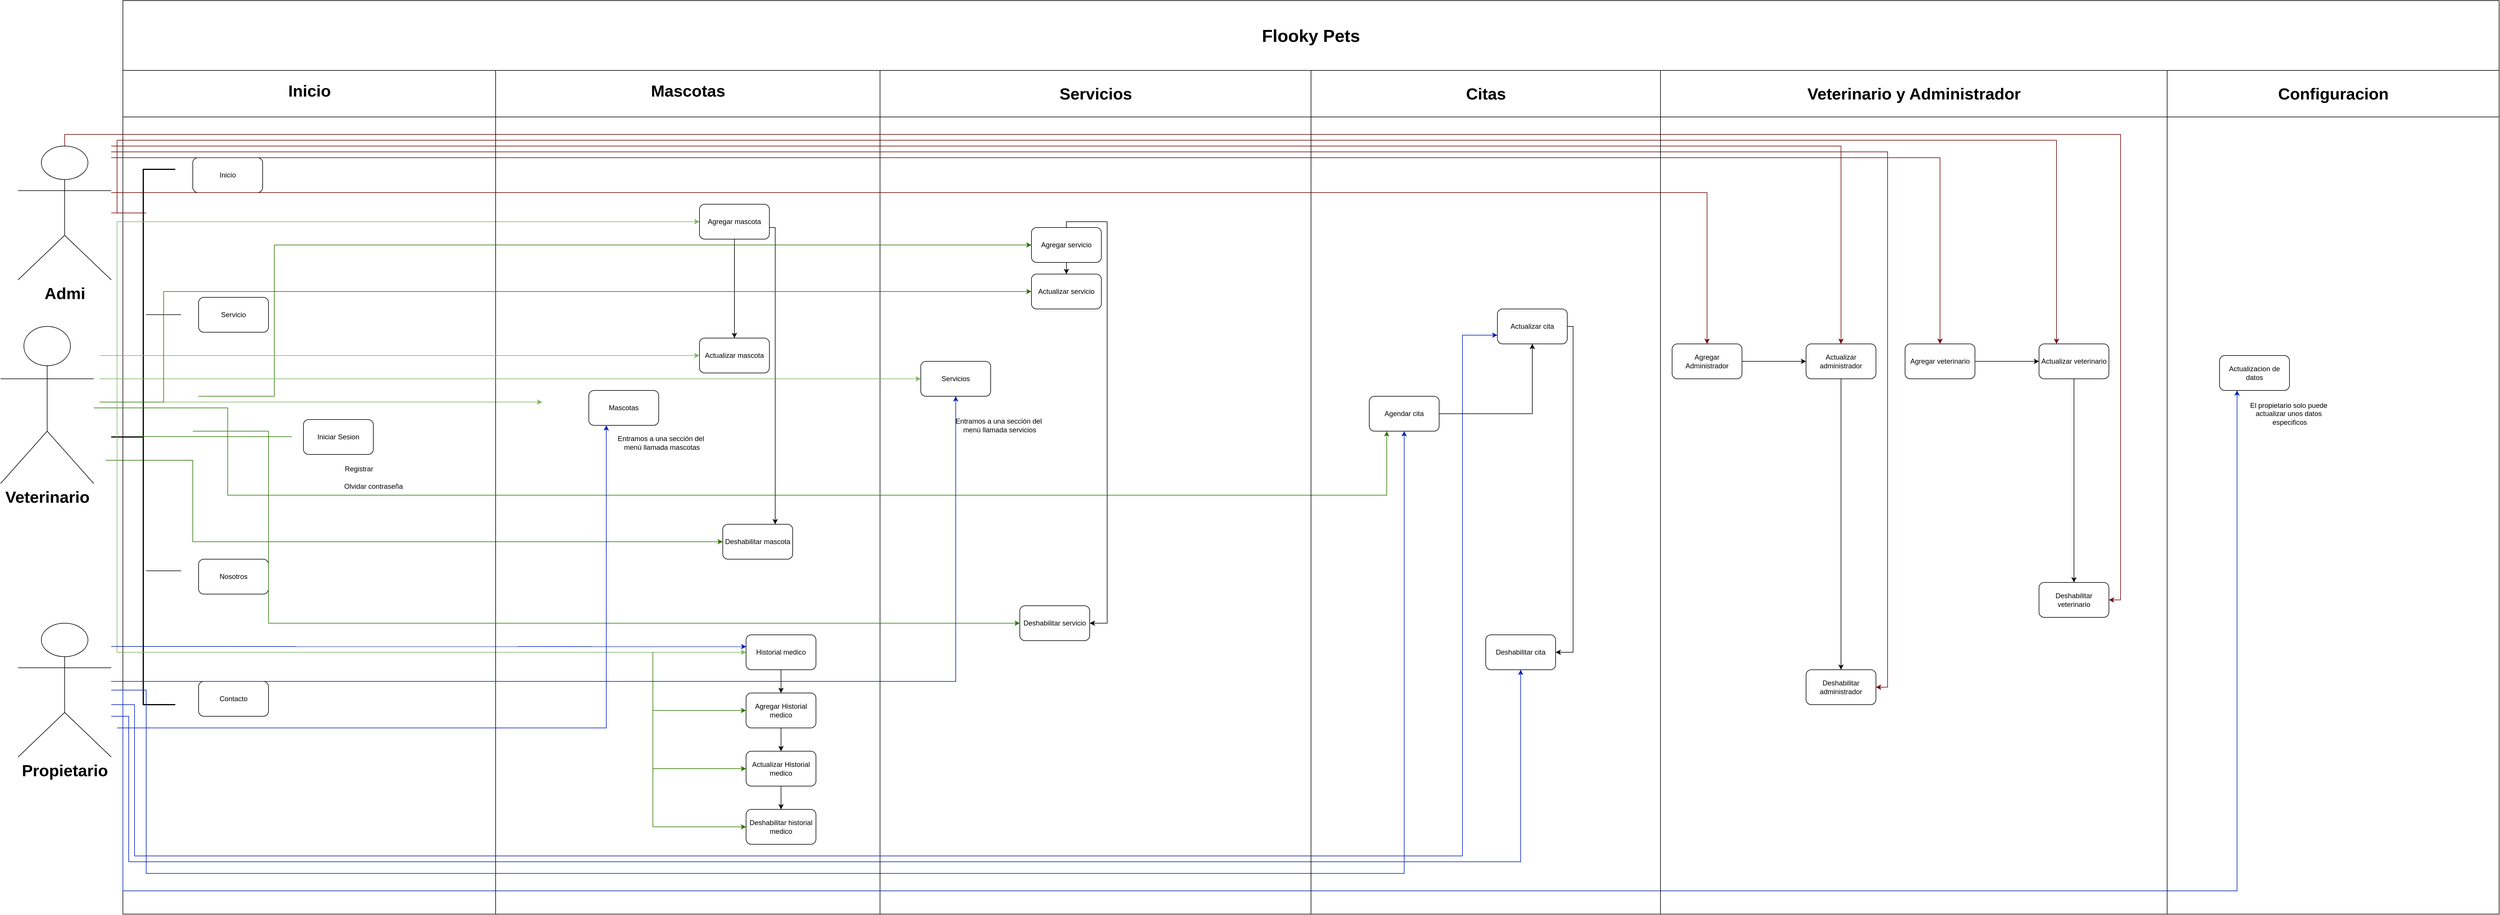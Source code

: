 <mxfile version="27.1.6">
  <diagram name="Página-1" id="NNWvZ4oggBIMChuUHBzH">
    <mxGraphModel dx="872" dy="2039" grid="1" gridSize="10" guides="1" tooltips="1" connect="1" arrows="1" fold="1" page="1" pageScale="1" pageWidth="1200" pageHeight="1600" math="0" shadow="0">
      <root>
        <mxCell id="0" />
        <mxCell id="1" parent="0" />
        <mxCell id="VYU7v_phaBW_iBIL2m6B-1" value="Pool" style="swimlane;childLayout=stackLayout;resizeParent=1;resizeParentMax=0;startSize=60;html=1;" parent="1" vertex="1">
          <mxGeometry x="240" width="1300" height="1520" as="geometry" />
        </mxCell>
        <mxCell id="IKzDBhC44jdNEWaVhKPq-48" value="" style="endArrow=classic;html=1;rounded=0;entryX=0;entryY=0.5;entryDx=0;entryDy=0;fillColor=#60a917;strokeColor=#2D7600;" parent="VYU7v_phaBW_iBIL2m6B-1" target="IKzDBhC44jdNEWaVhKPq-35" edge="1">
          <mxGeometry width="50" height="50" relative="1" as="geometry">
            <mxPoint x="-30" y="740" as="sourcePoint" />
            <mxPoint x="40" y="650" as="targetPoint" />
            <Array as="points">
              <mxPoint x="120" y="740" />
              <mxPoint x="120" y="880" />
            </Array>
          </mxGeometry>
        </mxCell>
        <mxCell id="VYU7v_phaBW_iBIL2m6B-2" value="&lt;font style=&quot;font-size: 28px;&quot;&gt;Inicio&lt;/font&gt;" style="swimlane;startSize=90;html=1;" parent="VYU7v_phaBW_iBIL2m6B-1" vertex="1">
          <mxGeometry y="60" width="640" height="1460" as="geometry" />
        </mxCell>
        <mxCell id="IKzDBhC44jdNEWaVhKPq-8" value="Inicio" style="rounded=1;whiteSpace=wrap;html=1;" parent="VYU7v_phaBW_iBIL2m6B-2" vertex="1">
          <mxGeometry x="120" y="160" width="120" height="60" as="geometry" />
        </mxCell>
        <mxCell id="IKzDBhC44jdNEWaVhKPq-9" value="Servicio" style="rounded=1;whiteSpace=wrap;html=1;" parent="VYU7v_phaBW_iBIL2m6B-2" vertex="1">
          <mxGeometry x="130" y="400" width="120" height="60" as="geometry" />
        </mxCell>
        <mxCell id="IKzDBhC44jdNEWaVhKPq-10" value="Nosotros" style="rounded=1;whiteSpace=wrap;html=1;" parent="VYU7v_phaBW_iBIL2m6B-2" vertex="1">
          <mxGeometry x="130" y="850" width="120" height="60" as="geometry" />
        </mxCell>
        <mxCell id="IKzDBhC44jdNEWaVhKPq-11" value="Contacto" style="rounded=1;whiteSpace=wrap;html=1;" parent="VYU7v_phaBW_iBIL2m6B-2" vertex="1">
          <mxGeometry x="130" y="1060" width="120" height="60" as="geometry" />
        </mxCell>
        <mxCell id="IKzDBhC44jdNEWaVhKPq-12" value="Iniciar Sesion" style="rounded=1;whiteSpace=wrap;html=1;" parent="VYU7v_phaBW_iBIL2m6B-2" vertex="1">
          <mxGeometry x="310" y="610" width="120" height="60" as="geometry" />
        </mxCell>
        <mxCell id="IKzDBhC44jdNEWaVhKPq-19" value="Olvidar contraseña" style="text;html=1;align=center;verticalAlign=middle;resizable=0;points=[];autosize=1;strokeColor=none;fillColor=none;" parent="VYU7v_phaBW_iBIL2m6B-2" vertex="1">
          <mxGeometry x="370" y="710" width="120" height="30" as="geometry" />
        </mxCell>
        <mxCell id="IKzDBhC44jdNEWaVhKPq-18" value="Registrar" style="text;html=1;align=center;verticalAlign=middle;resizable=0;points=[];autosize=1;strokeColor=none;fillColor=none;" parent="VYU7v_phaBW_iBIL2m6B-2" vertex="1">
          <mxGeometry x="370" y="680" width="70" height="30" as="geometry" />
        </mxCell>
        <mxCell id="IKzDBhC44jdNEWaVhKPq-27" value="" style="strokeWidth=2;html=1;shape=mxgraph.flowchart.annotation_2;align=left;labelPosition=right;pointerEvents=1;" parent="VYU7v_phaBW_iBIL2m6B-2" vertex="1">
          <mxGeometry x="-20" y="180" width="110" height="920" as="geometry" />
        </mxCell>
        <mxCell id="IKzDBhC44jdNEWaVhKPq-29" value="" style="endArrow=none;html=1;rounded=0;fillColor=#0050ef;strokeColor=#001DBC;" parent="VYU7v_phaBW_iBIL2m6B-2" edge="1">
          <mxGeometry width="50" height="50" relative="1" as="geometry">
            <mxPoint x="-20" y="1060" as="sourcePoint" />
            <mxPoint x="40" y="1060" as="targetPoint" />
          </mxGeometry>
        </mxCell>
        <mxCell id="IKzDBhC44jdNEWaVhKPq-30" value="" style="endArrow=none;html=1;rounded=0;" parent="VYU7v_phaBW_iBIL2m6B-2" edge="1">
          <mxGeometry width="50" height="50" relative="1" as="geometry">
            <mxPoint x="40" y="870" as="sourcePoint" />
            <mxPoint x="100" y="870" as="targetPoint" />
          </mxGeometry>
        </mxCell>
        <mxCell id="IKzDBhC44jdNEWaVhKPq-31" value="" style="endArrow=none;html=1;rounded=0;fillColor=#60a917;strokeColor=#2D7600;" parent="VYU7v_phaBW_iBIL2m6B-2" edge="1">
          <mxGeometry width="50" height="50" relative="1" as="geometry">
            <mxPoint x="30" y="639.17" as="sourcePoint" />
            <mxPoint x="290" y="639.47" as="targetPoint" />
          </mxGeometry>
        </mxCell>
        <mxCell id="IKzDBhC44jdNEWaVhKPq-32" value="" style="endArrow=none;html=1;rounded=0;" parent="VYU7v_phaBW_iBIL2m6B-2" edge="1">
          <mxGeometry width="50" height="50" relative="1" as="geometry">
            <mxPoint x="40" y="429.7" as="sourcePoint" />
            <mxPoint x="100" y="429.7" as="targetPoint" />
          </mxGeometry>
        </mxCell>
        <mxCell id="IKzDBhC44jdNEWaVhKPq-43" value="" style="endArrow=classic;html=1;rounded=0;fillColor=#d5e8d4;strokeColor=#82b366;" parent="VYU7v_phaBW_iBIL2m6B-2" edge="1">
          <mxGeometry width="50" height="50" relative="1" as="geometry">
            <mxPoint x="-10" y="580" as="sourcePoint" />
            <mxPoint x="720" y="580" as="targetPoint" />
          </mxGeometry>
        </mxCell>
        <mxCell id="IKzDBhC44jdNEWaVhKPq-45" value="" style="endArrow=classic;html=1;rounded=0;entryX=0;entryY=0.5;entryDx=0;entryDy=0;fillColor=#d5e8d4;strokeColor=#82b366;" parent="VYU7v_phaBW_iBIL2m6B-2" target="IKzDBhC44jdNEWaVhKPq-33" edge="1">
          <mxGeometry width="50" height="50" relative="1" as="geometry">
            <mxPoint x="-10" y="640" as="sourcePoint" />
            <mxPoint x="40" y="590" as="targetPoint" />
            <Array as="points">
              <mxPoint x="-10" y="270" />
            </Array>
          </mxGeometry>
        </mxCell>
        <mxCell id="IKzDBhC44jdNEWaVhKPq-49" value="" style="endArrow=classic;html=1;rounded=0;entryX=0;entryY=0.5;entryDx=0;entryDy=0;fillColor=#d5e8d4;strokeColor=#82b366;" parent="VYU7v_phaBW_iBIL2m6B-2" target="IKzDBhC44jdNEWaVhKPq-36" edge="1">
          <mxGeometry width="50" height="50" relative="1" as="geometry">
            <mxPoint x="-10" y="640" as="sourcePoint" />
            <mxPoint x="40" y="590" as="targetPoint" />
            <Array as="points">
              <mxPoint x="-10" y="1010" />
            </Array>
          </mxGeometry>
        </mxCell>
        <mxCell id="IKzDBhC44jdNEWaVhKPq-76" value="" style="endArrow=classic;html=1;rounded=0;entryX=0.003;entryY=0.338;entryDx=0;entryDy=0;fillColor=#0050ef;strokeColor=#001DBC;entryPerimeter=0;" parent="VYU7v_phaBW_iBIL2m6B-2" target="IKzDBhC44jdNEWaVhKPq-36" edge="1">
          <mxGeometry width="50" height="50" relative="1" as="geometry">
            <mxPoint x="-20" y="1000" as="sourcePoint" />
            <mxPoint x="30" y="950" as="targetPoint" />
          </mxGeometry>
        </mxCell>
        <mxCell id="VYU7v_phaBW_iBIL2m6B-4" value="&lt;font style=&quot;font-size: 28px;&quot;&gt;Mascotas&lt;/font&gt;" style="swimlane;startSize=90;html=1;" parent="VYU7v_phaBW_iBIL2m6B-1" vertex="1">
          <mxGeometry x="640" y="60" width="660" height="1460" as="geometry" />
        </mxCell>
        <mxCell id="IKzDBhC44jdNEWaVhKPq-25" value="Mascotas" style="rounded=1;whiteSpace=wrap;html=1;" parent="VYU7v_phaBW_iBIL2m6B-4" vertex="1">
          <mxGeometry x="160" y="560" width="120" height="60" as="geometry" />
        </mxCell>
        <mxCell id="IKzDBhC44jdNEWaVhKPq-26" value="Entramos a una sección del&amp;nbsp;&lt;div&gt;menú llamada mascotas&lt;/div&gt;" style="text;html=1;align=center;verticalAlign=middle;resizable=0;points=[];autosize=1;strokeColor=none;fillColor=none;" parent="VYU7v_phaBW_iBIL2m6B-4" vertex="1">
          <mxGeometry x="200" y="630" width="170" height="40" as="geometry" />
        </mxCell>
        <mxCell id="IKzDBhC44jdNEWaVhKPq-67" style="edgeStyle=orthogonalEdgeStyle;rounded=0;orthogonalLoop=1;jettySize=auto;html=1;entryX=0.5;entryY=0;entryDx=0;entryDy=0;" parent="VYU7v_phaBW_iBIL2m6B-4" source="IKzDBhC44jdNEWaVhKPq-33" target="IKzDBhC44jdNEWaVhKPq-34" edge="1">
          <mxGeometry relative="1" as="geometry">
            <mxPoint x="410" y="340" as="targetPoint" />
          </mxGeometry>
        </mxCell>
        <mxCell id="IKzDBhC44jdNEWaVhKPq-74" style="edgeStyle=orthogonalEdgeStyle;rounded=0;orthogonalLoop=1;jettySize=auto;html=1;entryX=0.75;entryY=0;entryDx=0;entryDy=0;" parent="VYU7v_phaBW_iBIL2m6B-4" source="IKzDBhC44jdNEWaVhKPq-33" target="IKzDBhC44jdNEWaVhKPq-35" edge="1">
          <mxGeometry relative="1" as="geometry">
            <Array as="points">
              <mxPoint x="480" y="280" />
            </Array>
          </mxGeometry>
        </mxCell>
        <mxCell id="IKzDBhC44jdNEWaVhKPq-33" value="Agregar mascota" style="rounded=1;whiteSpace=wrap;html=1;" parent="VYU7v_phaBW_iBIL2m6B-4" vertex="1">
          <mxGeometry x="350" y="240" width="120" height="60" as="geometry" />
        </mxCell>
        <mxCell id="IKzDBhC44jdNEWaVhKPq-34" value="Actualizar mascota" style="rounded=1;whiteSpace=wrap;html=1;" parent="VYU7v_phaBW_iBIL2m6B-4" vertex="1">
          <mxGeometry x="350" y="470" width="120" height="60" as="geometry" />
        </mxCell>
        <mxCell id="IKzDBhC44jdNEWaVhKPq-35" value="Deshabilitar mascota" style="rounded=1;whiteSpace=wrap;html=1;" parent="VYU7v_phaBW_iBIL2m6B-4" vertex="1">
          <mxGeometry x="390" y="790" width="120" height="60" as="geometry" />
        </mxCell>
        <mxCell id="IKzDBhC44jdNEWaVhKPq-69" style="edgeStyle=orthogonalEdgeStyle;rounded=0;orthogonalLoop=1;jettySize=auto;html=1;entryX=0.5;entryY=0;entryDx=0;entryDy=0;" parent="VYU7v_phaBW_iBIL2m6B-4" source="IKzDBhC44jdNEWaVhKPq-36" target="IKzDBhC44jdNEWaVhKPq-50" edge="1">
          <mxGeometry relative="1" as="geometry" />
        </mxCell>
        <mxCell id="IKzDBhC44jdNEWaVhKPq-36" value="Historial medico" style="rounded=1;whiteSpace=wrap;html=1;" parent="VYU7v_phaBW_iBIL2m6B-4" vertex="1">
          <mxGeometry x="430" y="980" width="120" height="60" as="geometry" />
        </mxCell>
        <mxCell id="IKzDBhC44jdNEWaVhKPq-71" style="edgeStyle=orthogonalEdgeStyle;rounded=0;orthogonalLoop=1;jettySize=auto;html=1;entryX=0.5;entryY=0;entryDx=0;entryDy=0;" parent="VYU7v_phaBW_iBIL2m6B-4" source="IKzDBhC44jdNEWaVhKPq-50" target="IKzDBhC44jdNEWaVhKPq-52" edge="1">
          <mxGeometry relative="1" as="geometry" />
        </mxCell>
        <mxCell id="IKzDBhC44jdNEWaVhKPq-50" value="Agregar Historial medico" style="rounded=1;whiteSpace=wrap;html=1;" parent="VYU7v_phaBW_iBIL2m6B-4" vertex="1">
          <mxGeometry x="430" y="1080" width="120" height="60" as="geometry" />
        </mxCell>
        <mxCell id="IKzDBhC44jdNEWaVhKPq-51" value="Deshabilitar historial medico" style="rounded=1;whiteSpace=wrap;html=1;" parent="VYU7v_phaBW_iBIL2m6B-4" vertex="1">
          <mxGeometry x="430" y="1280" width="120" height="60" as="geometry" />
        </mxCell>
        <mxCell id="IKzDBhC44jdNEWaVhKPq-72" style="edgeStyle=orthogonalEdgeStyle;rounded=0;orthogonalLoop=1;jettySize=auto;html=1;entryX=0.5;entryY=0;entryDx=0;entryDy=0;" parent="VYU7v_phaBW_iBIL2m6B-4" source="IKzDBhC44jdNEWaVhKPq-52" target="IKzDBhC44jdNEWaVhKPq-51" edge="1">
          <mxGeometry relative="1" as="geometry" />
        </mxCell>
        <mxCell id="IKzDBhC44jdNEWaVhKPq-52" value="Actualizar Historial medico" style="rounded=1;whiteSpace=wrap;html=1;" parent="VYU7v_phaBW_iBIL2m6B-4" vertex="1">
          <mxGeometry x="430" y="1180" width="120" height="60" as="geometry" />
        </mxCell>
        <mxCell id="IKzDBhC44jdNEWaVhKPq-53" value="" style="endArrow=classic;html=1;rounded=0;entryX=0;entryY=0.5;entryDx=0;entryDy=0;fillColor=#60a917;strokeColor=#2D7600;" parent="VYU7v_phaBW_iBIL2m6B-4" target="IKzDBhC44jdNEWaVhKPq-51" edge="1">
          <mxGeometry width="50" height="50" relative="1" as="geometry">
            <mxPoint x="270" y="1010" as="sourcePoint" />
            <mxPoint x="270" y="1310" as="targetPoint" />
            <Array as="points">
              <mxPoint x="270" y="1310" />
            </Array>
          </mxGeometry>
        </mxCell>
        <mxCell id="IKzDBhC44jdNEWaVhKPq-54" value="" style="endArrow=classic;html=1;rounded=0;entryX=0;entryY=0.5;entryDx=0;entryDy=0;fillColor=#60a917;strokeColor=#2D7600;" parent="VYU7v_phaBW_iBIL2m6B-4" target="IKzDBhC44jdNEWaVhKPq-52" edge="1">
          <mxGeometry width="50" height="50" relative="1" as="geometry">
            <mxPoint x="270" y="1210" as="sourcePoint" />
            <mxPoint x="410" y="1200" as="targetPoint" />
          </mxGeometry>
        </mxCell>
        <mxCell id="IKzDBhC44jdNEWaVhKPq-55" value="" style="endArrow=classic;html=1;rounded=0;entryX=0;entryY=0.5;entryDx=0;entryDy=0;fillColor=#60a917;strokeColor=#2D7600;" parent="VYU7v_phaBW_iBIL2m6B-4" target="IKzDBhC44jdNEWaVhKPq-50" edge="1">
          <mxGeometry width="50" height="50" relative="1" as="geometry">
            <mxPoint x="270" y="1110" as="sourcePoint" />
            <mxPoint x="320" y="1060" as="targetPoint" />
          </mxGeometry>
        </mxCell>
        <mxCell id="IKzDBhC44jdNEWaVhKPq-2" value="&lt;font style=&quot;font-size: 28px;&quot;&gt;Veterinario y Administrador&lt;/font&gt;" style="swimlane;startSize=80;html=1;" parent="1" vertex="1">
          <mxGeometry x="2880" y="70" width="870" height="1450" as="geometry" />
        </mxCell>
        <mxCell id="4-_KuDfRU0ASV4ksfu1o-13" style="edgeStyle=orthogonalEdgeStyle;rounded=0;orthogonalLoop=1;jettySize=auto;html=1;entryX=0;entryY=0.5;entryDx=0;entryDy=0;" parent="IKzDBhC44jdNEWaVhKPq-2" source="4-_KuDfRU0ASV4ksfu1o-14" target="4-_KuDfRU0ASV4ksfu1o-16" edge="1">
          <mxGeometry relative="1" as="geometry" />
        </mxCell>
        <mxCell id="4-_KuDfRU0ASV4ksfu1o-14" value="Agregar Administrador" style="rounded=1;whiteSpace=wrap;html=1;" parent="IKzDBhC44jdNEWaVhKPq-2" vertex="1">
          <mxGeometry x="20" y="470" width="120" height="60" as="geometry" />
        </mxCell>
        <mxCell id="4-_KuDfRU0ASV4ksfu1o-23" style="edgeStyle=orthogonalEdgeStyle;rounded=0;orthogonalLoop=1;jettySize=auto;html=1;entryX=0.5;entryY=0;entryDx=0;entryDy=0;" parent="IKzDBhC44jdNEWaVhKPq-2" source="4-_KuDfRU0ASV4ksfu1o-16" target="4-_KuDfRU0ASV4ksfu1o-17" edge="1">
          <mxGeometry relative="1" as="geometry" />
        </mxCell>
        <mxCell id="4-_KuDfRU0ASV4ksfu1o-16" value="Actualizar administrador" style="rounded=1;whiteSpace=wrap;html=1;" parent="IKzDBhC44jdNEWaVhKPq-2" vertex="1">
          <mxGeometry x="250" y="470" width="120" height="60" as="geometry" />
        </mxCell>
        <mxCell id="4-_KuDfRU0ASV4ksfu1o-17" value="Deshabilitar administrador" style="rounded=1;whiteSpace=wrap;html=1;" parent="IKzDBhC44jdNEWaVhKPq-2" vertex="1">
          <mxGeometry x="250" y="1030" width="120" height="60" as="geometry" />
        </mxCell>
        <mxCell id="4-_KuDfRU0ASV4ksfu1o-25" style="edgeStyle=orthogonalEdgeStyle;rounded=0;orthogonalLoop=1;jettySize=auto;html=1;entryX=0;entryY=0.5;entryDx=0;entryDy=0;" parent="IKzDBhC44jdNEWaVhKPq-2" source="4-_KuDfRU0ASV4ksfu1o-19" target="4-_KuDfRU0ASV4ksfu1o-21" edge="1">
          <mxGeometry relative="1" as="geometry" />
        </mxCell>
        <mxCell id="4-_KuDfRU0ASV4ksfu1o-19" value="Agregar veterinario" style="rounded=1;whiteSpace=wrap;html=1;" parent="IKzDBhC44jdNEWaVhKPq-2" vertex="1">
          <mxGeometry x="420" y="470" width="120" height="60" as="geometry" />
        </mxCell>
        <mxCell id="4-_KuDfRU0ASV4ksfu1o-26" style="edgeStyle=orthogonalEdgeStyle;rounded=0;orthogonalLoop=1;jettySize=auto;html=1;entryX=0.5;entryY=0;entryDx=0;entryDy=0;" parent="IKzDBhC44jdNEWaVhKPq-2" source="4-_KuDfRU0ASV4ksfu1o-21" target="4-_KuDfRU0ASV4ksfu1o-22" edge="1">
          <mxGeometry relative="1" as="geometry" />
        </mxCell>
        <mxCell id="4-_KuDfRU0ASV4ksfu1o-21" value="Actualizar veterinario" style="rounded=1;whiteSpace=wrap;html=1;" parent="IKzDBhC44jdNEWaVhKPq-2" vertex="1">
          <mxGeometry x="650" y="470" width="120" height="60" as="geometry" />
        </mxCell>
        <mxCell id="4-_KuDfRU0ASV4ksfu1o-22" value="Deshabilitar veterinario" style="rounded=1;whiteSpace=wrap;html=1;" parent="IKzDBhC44jdNEWaVhKPq-2" vertex="1">
          <mxGeometry x="650" y="880" width="120" height="60" as="geometry" />
        </mxCell>
        <mxCell id="IKzDBhC44jdNEWaVhKPq-3" value="&lt;font style=&quot;font-size: 28px;&quot;&gt;Servicios&lt;/font&gt;" style="swimlane;startSize=80;html=1;" parent="1" vertex="1">
          <mxGeometry x="1540" y="70" width="740" height="1450" as="geometry" />
        </mxCell>
        <mxCell id="IKzDBhC44jdNEWaVhKPq-56" value="Servicios" style="rounded=1;whiteSpace=wrap;html=1;" parent="IKzDBhC44jdNEWaVhKPq-3" vertex="1">
          <mxGeometry x="70" y="500" width="120" height="60" as="geometry" />
        </mxCell>
        <mxCell id="IKzDBhC44jdNEWaVhKPq-75" style="edgeStyle=orthogonalEdgeStyle;rounded=0;orthogonalLoop=1;jettySize=auto;html=1;entryX=1;entryY=0.5;entryDx=0;entryDy=0;" parent="IKzDBhC44jdNEWaVhKPq-3" source="IKzDBhC44jdNEWaVhKPq-57" target="IKzDBhC44jdNEWaVhKPq-59" edge="1">
          <mxGeometry relative="1" as="geometry">
            <Array as="points">
              <mxPoint x="320" y="260" />
              <mxPoint x="390" y="260" />
              <mxPoint x="390" y="950" />
            </Array>
          </mxGeometry>
        </mxCell>
        <mxCell id="4-_KuDfRU0ASV4ksfu1o-9" style="edgeStyle=orthogonalEdgeStyle;rounded=0;orthogonalLoop=1;jettySize=auto;html=1;" parent="IKzDBhC44jdNEWaVhKPq-3" source="IKzDBhC44jdNEWaVhKPq-57" target="IKzDBhC44jdNEWaVhKPq-58" edge="1">
          <mxGeometry relative="1" as="geometry" />
        </mxCell>
        <mxCell id="IKzDBhC44jdNEWaVhKPq-57" value="Agregar servicio" style="rounded=1;whiteSpace=wrap;html=1;" parent="IKzDBhC44jdNEWaVhKPq-3" vertex="1">
          <mxGeometry x="260" y="270" width="120" height="60" as="geometry" />
        </mxCell>
        <mxCell id="IKzDBhC44jdNEWaVhKPq-58" value="Actualizar servicio" style="rounded=1;whiteSpace=wrap;html=1;" parent="IKzDBhC44jdNEWaVhKPq-3" vertex="1">
          <mxGeometry x="260" y="350" width="120" height="60" as="geometry" />
        </mxCell>
        <mxCell id="IKzDBhC44jdNEWaVhKPq-59" value="Deshabilitar servicio" style="rounded=1;whiteSpace=wrap;html=1;" parent="IKzDBhC44jdNEWaVhKPq-3" vertex="1">
          <mxGeometry x="240" y="920" width="120" height="60" as="geometry" />
        </mxCell>
        <mxCell id="IKzDBhC44jdNEWaVhKPq-61" value="Entramos a una sección del&amp;nbsp;&lt;div&gt;menú llamada servicios&lt;/div&gt;" style="text;html=1;align=center;verticalAlign=middle;resizable=0;points=[];autosize=1;strokeColor=none;fillColor=none;" parent="IKzDBhC44jdNEWaVhKPq-3" vertex="1">
          <mxGeometry x="120" y="590" width="170" height="40" as="geometry" />
        </mxCell>
        <mxCell id="IKzDBhC44jdNEWaVhKPq-65" value="" style="endArrow=classic;html=1;rounded=0;entryX=0;entryY=0.5;entryDx=0;entryDy=0;fillColor=#60a917;strokeColor=#2D7600;" parent="IKzDBhC44jdNEWaVhKPq-3" target="IKzDBhC44jdNEWaVhKPq-59" edge="1">
          <mxGeometry width="50" height="50" relative="1" as="geometry">
            <mxPoint x="-1180" y="620" as="sourcePoint" />
            <mxPoint x="60" y="490" as="targetPoint" />
            <Array as="points">
              <mxPoint x="-1050" y="620" />
              <mxPoint x="-1050" y="950" />
            </Array>
          </mxGeometry>
        </mxCell>
        <mxCell id="IKzDBhC44jdNEWaVhKPq-66" value="" style="endArrow=classic;html=1;rounded=0;entryX=0;entryY=0.5;entryDx=0;entryDy=0;fillColor=#60a917;strokeColor=#2D7600;" parent="IKzDBhC44jdNEWaVhKPq-3" target="IKzDBhC44jdNEWaVhKPq-57" edge="1">
          <mxGeometry width="50" height="50" relative="1" as="geometry">
            <mxPoint x="-1170" y="560" as="sourcePoint" />
            <mxPoint x="60" y="490" as="targetPoint" />
            <Array as="points">
              <mxPoint x="-1040" y="560" />
              <mxPoint x="-1040" y="300" />
            </Array>
          </mxGeometry>
        </mxCell>
        <mxCell id="IKzDBhC44jdNEWaVhKPq-6" value="&lt;font style=&quot;font-size: 30px;&quot;&gt;&lt;b&gt;Flooky Pets&lt;/b&gt;&lt;/font&gt;" style="rounded=0;whiteSpace=wrap;html=1;" parent="1" vertex="1">
          <mxGeometry x="240" y="-50" width="4080" height="120" as="geometry" />
        </mxCell>
        <mxCell id="4-_KuDfRU0ASV4ksfu1o-27" style="edgeStyle=orthogonalEdgeStyle;rounded=0;orthogonalLoop=1;jettySize=auto;html=1;entryX=0.5;entryY=0;entryDx=0;entryDy=0;fillColor=#a20025;strokeColor=#6F0000;" parent="1" source="IKzDBhC44jdNEWaVhKPq-7" target="4-_KuDfRU0ASV4ksfu1o-14" edge="1">
          <mxGeometry relative="1" as="geometry">
            <Array as="points">
              <mxPoint x="2960" y="280" />
            </Array>
          </mxGeometry>
        </mxCell>
        <mxCell id="4-_KuDfRU0ASV4ksfu1o-28" style="edgeStyle=orthogonalEdgeStyle;rounded=0;orthogonalLoop=1;jettySize=auto;html=1;entryX=0.5;entryY=0;entryDx=0;entryDy=0;fillColor=#a20025;strokeColor=#6F0000;" parent="1" source="IKzDBhC44jdNEWaVhKPq-7" target="4-_KuDfRU0ASV4ksfu1o-16" edge="1">
          <mxGeometry relative="1" as="geometry">
            <Array as="points">
              <mxPoint x="3190" y="200" />
            </Array>
          </mxGeometry>
        </mxCell>
        <mxCell id="4-_KuDfRU0ASV4ksfu1o-29" style="edgeStyle=orthogonalEdgeStyle;rounded=0;orthogonalLoop=1;jettySize=auto;html=1;entryX=1;entryY=0.5;entryDx=0;entryDy=0;fillColor=#a20025;strokeColor=#6F0000;" parent="1" source="IKzDBhC44jdNEWaVhKPq-7" target="4-_KuDfRU0ASV4ksfu1o-17" edge="1">
          <mxGeometry relative="1" as="geometry">
            <Array as="points">
              <mxPoint x="3270" y="210" />
              <mxPoint x="3270" y="1130" />
            </Array>
          </mxGeometry>
        </mxCell>
        <mxCell id="4-_KuDfRU0ASV4ksfu1o-30" style="edgeStyle=orthogonalEdgeStyle;rounded=0;orthogonalLoop=1;jettySize=auto;html=1;fillColor=#a20025;strokeColor=#6F0000;" parent="1" source="IKzDBhC44jdNEWaVhKPq-7" target="4-_KuDfRU0ASV4ksfu1o-19" edge="1">
          <mxGeometry relative="1" as="geometry">
            <Array as="points">
              <mxPoint x="3360" y="220" />
            </Array>
          </mxGeometry>
        </mxCell>
        <mxCell id="4-_KuDfRU0ASV4ksfu1o-31" style="edgeStyle=orthogonalEdgeStyle;rounded=0;orthogonalLoop=1;jettySize=auto;html=1;entryX=0.25;entryY=0;entryDx=0;entryDy=0;fillColor=#a20025;strokeColor=#6F0000;" parent="1" source="IKzDBhC44jdNEWaVhKPq-7" target="4-_KuDfRU0ASV4ksfu1o-21" edge="1">
          <mxGeometry relative="1" as="geometry">
            <Array as="points">
              <mxPoint x="230" y="315" />
              <mxPoint x="230" y="190" />
              <mxPoint x="3560" y="190" />
            </Array>
          </mxGeometry>
        </mxCell>
        <mxCell id="4-_KuDfRU0ASV4ksfu1o-32" style="edgeStyle=orthogonalEdgeStyle;rounded=0;orthogonalLoop=1;jettySize=auto;html=1;entryX=1;entryY=0.5;entryDx=0;entryDy=0;fillColor=#a20025;strokeColor=#6F0000;" parent="1" source="IKzDBhC44jdNEWaVhKPq-7" target="4-_KuDfRU0ASV4ksfu1o-22" edge="1">
          <mxGeometry relative="1" as="geometry">
            <Array as="points">
              <mxPoint x="140" y="180" />
              <mxPoint x="3670" y="180" />
              <mxPoint x="3670" y="980" />
            </Array>
          </mxGeometry>
        </mxCell>
        <mxCell id="IKzDBhC44jdNEWaVhKPq-7" value="Admi" style="shape=umlActor;verticalLabelPosition=bottom;verticalAlign=top;html=1;outlineConnect=0;fontSize=28;fontStyle=1" parent="1" vertex="1">
          <mxGeometry x="60" y="200" width="160" height="230" as="geometry" />
        </mxCell>
        <mxCell id="4-_KuDfRU0ASV4ksfu1o-8" style="edgeStyle=orthogonalEdgeStyle;rounded=0;orthogonalLoop=1;jettySize=auto;html=1;entryX=0.25;entryY=1;entryDx=0;entryDy=0;fillColor=#60a917;strokeColor=#2D7600;" parent="1" target="IKzDBhC44jdNEWaVhKPq-60" edge="1">
          <mxGeometry relative="1" as="geometry">
            <mxPoint x="200" y="650" as="sourcePoint" />
            <Array as="points">
              <mxPoint x="190" y="650" />
              <mxPoint x="420" y="650" />
              <mxPoint x="420" y="800" />
              <mxPoint x="2410" y="800" />
            </Array>
          </mxGeometry>
        </mxCell>
        <mxCell id="IKzDBhC44jdNEWaVhKPq-23" value="Veterinario" style="shape=umlActor;verticalLabelPosition=bottom;verticalAlign=top;html=1;outlineConnect=0;fontSize=28;fontStyle=1" parent="1" vertex="1">
          <mxGeometry x="30" y="510" width="160" height="270" as="geometry" />
        </mxCell>
        <mxCell id="4-_KuDfRU0ASV4ksfu1o-7" style="edgeStyle=orthogonalEdgeStyle;rounded=0;orthogonalLoop=1;jettySize=auto;html=1;entryX=0.5;entryY=1;entryDx=0;entryDy=0;fillColor=#0050ef;strokeColor=#001DBC;" parent="1" source="IKzDBhC44jdNEWaVhKPq-24" target="IKzDBhC44jdNEWaVhKPq-60" edge="1">
          <mxGeometry relative="1" as="geometry">
            <Array as="points">
              <mxPoint x="280" y="1135" />
              <mxPoint x="280" y="1450" />
              <mxPoint x="2440" y="1450" />
            </Array>
          </mxGeometry>
        </mxCell>
        <mxCell id="4-_KuDfRU0ASV4ksfu1o-10" style="edgeStyle=orthogonalEdgeStyle;rounded=0;orthogonalLoop=1;jettySize=auto;html=1;entryX=0;entryY=0.75;entryDx=0;entryDy=0;fillColor=#0050ef;strokeColor=#001DBC;" parent="1" source="IKzDBhC44jdNEWaVhKPq-24" target="4-_KuDfRU0ASV4ksfu1o-4" edge="1">
          <mxGeometry relative="1" as="geometry">
            <Array as="points">
              <mxPoint x="260" y="1160" />
              <mxPoint x="260" y="1420" />
              <mxPoint x="2540" y="1420" />
              <mxPoint x="2540" y="525" />
            </Array>
          </mxGeometry>
        </mxCell>
        <mxCell id="4-_KuDfRU0ASV4ksfu1o-11" style="edgeStyle=orthogonalEdgeStyle;rounded=0;orthogonalLoop=1;jettySize=auto;html=1;entryX=0.5;entryY=1;entryDx=0;entryDy=0;fillColor=#0050ef;strokeColor=#001DBC;" parent="1" source="IKzDBhC44jdNEWaVhKPq-24" target="4-_KuDfRU0ASV4ksfu1o-5" edge="1">
          <mxGeometry relative="1" as="geometry">
            <Array as="points">
              <mxPoint x="250" y="1180" />
              <mxPoint x="250" y="1430" />
              <mxPoint x="2640" y="1430" />
            </Array>
          </mxGeometry>
        </mxCell>
        <mxCell id="4-_KuDfRU0ASV4ksfu1o-40" style="edgeStyle=orthogonalEdgeStyle;rounded=0;orthogonalLoop=1;jettySize=auto;html=1;entryX=0.25;entryY=1;entryDx=0;entryDy=0;fillColor=#0050ef;strokeColor=#001DBC;" parent="1" source="IKzDBhC44jdNEWaVhKPq-24" target="4-_KuDfRU0ASV4ksfu1o-38" edge="1">
          <mxGeometry relative="1" as="geometry">
            <Array as="points">
              <mxPoint x="240" y="1135" />
              <mxPoint x="240" y="1480" />
              <mxPoint x="3870" y="1480" />
            </Array>
          </mxGeometry>
        </mxCell>
        <mxCell id="IKzDBhC44jdNEWaVhKPq-24" value="Propietario" style="shape=umlActor;verticalLabelPosition=bottom;verticalAlign=top;html=1;outlineConnect=0;fontSize=28;fontStyle=1" parent="1" vertex="1">
          <mxGeometry x="60" y="1020" width="160" height="230" as="geometry" />
        </mxCell>
        <mxCell id="IKzDBhC44jdNEWaVhKPq-4" value="&lt;font style=&quot;font-size: 28px;&quot;&gt;Citas&lt;/font&gt;" style="swimlane;startSize=80;html=1;" parent="1" vertex="1">
          <mxGeometry x="2280" y="70" width="600" height="1450" as="geometry" />
        </mxCell>
        <mxCell id="4-_KuDfRU0ASV4ksfu1o-6" style="edgeStyle=orthogonalEdgeStyle;rounded=0;orthogonalLoop=1;jettySize=auto;html=1;entryX=0.5;entryY=1;entryDx=0;entryDy=0;" parent="IKzDBhC44jdNEWaVhKPq-4" source="IKzDBhC44jdNEWaVhKPq-60" target="4-_KuDfRU0ASV4ksfu1o-4" edge="1">
          <mxGeometry relative="1" as="geometry" />
        </mxCell>
        <mxCell id="IKzDBhC44jdNEWaVhKPq-60" value="Agendar cita" style="rounded=1;whiteSpace=wrap;html=1;" parent="IKzDBhC44jdNEWaVhKPq-4" vertex="1">
          <mxGeometry x="100" y="560" width="120" height="60" as="geometry" />
        </mxCell>
        <mxCell id="4-_KuDfRU0ASV4ksfu1o-2" style="edgeStyle=orthogonalEdgeStyle;rounded=0;orthogonalLoop=1;jettySize=auto;html=1;entryX=1;entryY=0.5;entryDx=0;entryDy=0;exitX=1;exitY=0.5;exitDx=0;exitDy=0;" parent="IKzDBhC44jdNEWaVhKPq-4" source="4-_KuDfRU0ASV4ksfu1o-4" target="4-_KuDfRU0ASV4ksfu1o-5" edge="1">
          <mxGeometry relative="1" as="geometry">
            <Array as="points">
              <mxPoint x="450" y="440" />
              <mxPoint x="450" y="1000" />
            </Array>
            <mxPoint x="380" y="340" as="sourcePoint" />
          </mxGeometry>
        </mxCell>
        <mxCell id="4-_KuDfRU0ASV4ksfu1o-4" value="Actualizar cita" style="rounded=1;whiteSpace=wrap;html=1;" parent="IKzDBhC44jdNEWaVhKPq-4" vertex="1">
          <mxGeometry x="320" y="410" width="120" height="60" as="geometry" />
        </mxCell>
        <mxCell id="4-_KuDfRU0ASV4ksfu1o-5" value="Deshabilitar cita" style="rounded=1;whiteSpace=wrap;html=1;" parent="IKzDBhC44jdNEWaVhKPq-4" vertex="1">
          <mxGeometry x="300" y="970" width="120" height="60" as="geometry" />
        </mxCell>
        <mxCell id="IKzDBhC44jdNEWaVhKPq-28" value="" style="endArrow=none;html=1;rounded=0;fontColor=#000000;fillColor=#a20025;strokeColor=#6F0000;" parent="1" source="IKzDBhC44jdNEWaVhKPq-7" edge="1">
          <mxGeometry width="50" height="50" relative="1" as="geometry">
            <mxPoint x="220" y="365" as="sourcePoint" />
            <mxPoint x="280" y="315" as="targetPoint" />
          </mxGeometry>
        </mxCell>
        <mxCell id="IKzDBhC44jdNEWaVhKPq-42" value="" style="endArrow=classic;html=1;rounded=0;entryX=0.25;entryY=1;entryDx=0;entryDy=0;fillColor=#0050ef;strokeColor=#001DBC;" parent="1" target="IKzDBhC44jdNEWaVhKPq-25" edge="1">
          <mxGeometry width="50" height="50" relative="1" as="geometry">
            <mxPoint x="230" y="1200" as="sourcePoint" />
            <mxPoint x="260" y="1120" as="targetPoint" />
            <Array as="points">
              <mxPoint x="1070" y="1200" />
            </Array>
          </mxGeometry>
        </mxCell>
        <mxCell id="IKzDBhC44jdNEWaVhKPq-62" value="" style="endArrow=classic;html=1;rounded=0;entryX=0.5;entryY=1;entryDx=0;entryDy=0;fillColor=#0050ef;strokeColor=#001DBC;" parent="1" target="IKzDBhC44jdNEWaVhKPq-56" edge="1">
          <mxGeometry width="50" height="50" relative="1" as="geometry">
            <mxPoint x="220" y="1120" as="sourcePoint" />
            <mxPoint x="270" y="1070" as="targetPoint" />
            <Array as="points">
              <mxPoint x="1670" y="1120" />
            </Array>
          </mxGeometry>
        </mxCell>
        <mxCell id="IKzDBhC44jdNEWaVhKPq-46" value="" style="endArrow=classic;html=1;rounded=0;entryX=0;entryY=0.5;entryDx=0;entryDy=0;fillColor=#d5e8d4;strokeColor=#82b366;" parent="1" target="IKzDBhC44jdNEWaVhKPq-34" edge="1">
          <mxGeometry width="50" height="50" relative="1" as="geometry">
            <mxPoint x="200" y="560" as="sourcePoint" />
            <mxPoint x="280" y="650" as="targetPoint" />
            <Array as="points" />
          </mxGeometry>
        </mxCell>
        <mxCell id="IKzDBhC44jdNEWaVhKPq-63" value="" style="endArrow=classic;html=1;rounded=0;entryX=0;entryY=0.5;entryDx=0;entryDy=0;fillColor=#d5e8d4;strokeColor=#82b366;" parent="1" target="IKzDBhC44jdNEWaVhKPq-56" edge="1">
          <mxGeometry width="50" height="50" relative="1" as="geometry">
            <mxPoint x="200" y="600" as="sourcePoint" />
            <mxPoint x="440" y="560" as="targetPoint" />
            <Array as="points">
              <mxPoint x="200" y="600" />
              <mxPoint x="330" y="600" />
            </Array>
          </mxGeometry>
        </mxCell>
        <mxCell id="IKzDBhC44jdNEWaVhKPq-64" value="" style="endArrow=classic;html=1;rounded=0;entryX=0;entryY=0.5;entryDx=0;entryDy=0;fillColor=#60a917;strokeColor=#2D7600;" parent="1" target="IKzDBhC44jdNEWaVhKPq-58" edge="1">
          <mxGeometry width="50" height="50" relative="1" as="geometry">
            <mxPoint x="200" y="640" as="sourcePoint" />
            <mxPoint x="1440" y="550" as="targetPoint" />
            <Array as="points">
              <mxPoint x="310" y="640" />
              <mxPoint x="310" y="450" />
            </Array>
          </mxGeometry>
        </mxCell>
        <mxCell id="4-_KuDfRU0ASV4ksfu1o-12" value="&lt;font style=&quot;font-size: 28px;&quot;&gt;Configuracion&lt;/font&gt;" style="swimlane;startSize=80;html=1;" parent="1" vertex="1">
          <mxGeometry x="3750" y="70" width="570" height="1450" as="geometry" />
        </mxCell>
        <mxCell id="4-_KuDfRU0ASV4ksfu1o-38" value="Actualizacion de datos" style="rounded=1;whiteSpace=wrap;html=1;" parent="4-_KuDfRU0ASV4ksfu1o-12" vertex="1">
          <mxGeometry x="90" y="490" width="120" height="60" as="geometry" />
        </mxCell>
        <mxCell id="4-_KuDfRU0ASV4ksfu1o-39" value="El propietario solo puede&amp;nbsp;&lt;div&gt;actualizar unos datos&amp;nbsp;&lt;/div&gt;&lt;div&gt;especificos&lt;/div&gt;" style="text;html=1;align=center;verticalAlign=middle;resizable=0;points=[];autosize=1;strokeColor=none;fillColor=none;" parent="4-_KuDfRU0ASV4ksfu1o-12" vertex="1">
          <mxGeometry x="130" y="560" width="160" height="60" as="geometry" />
        </mxCell>
      </root>
    </mxGraphModel>
  </diagram>
</mxfile>
